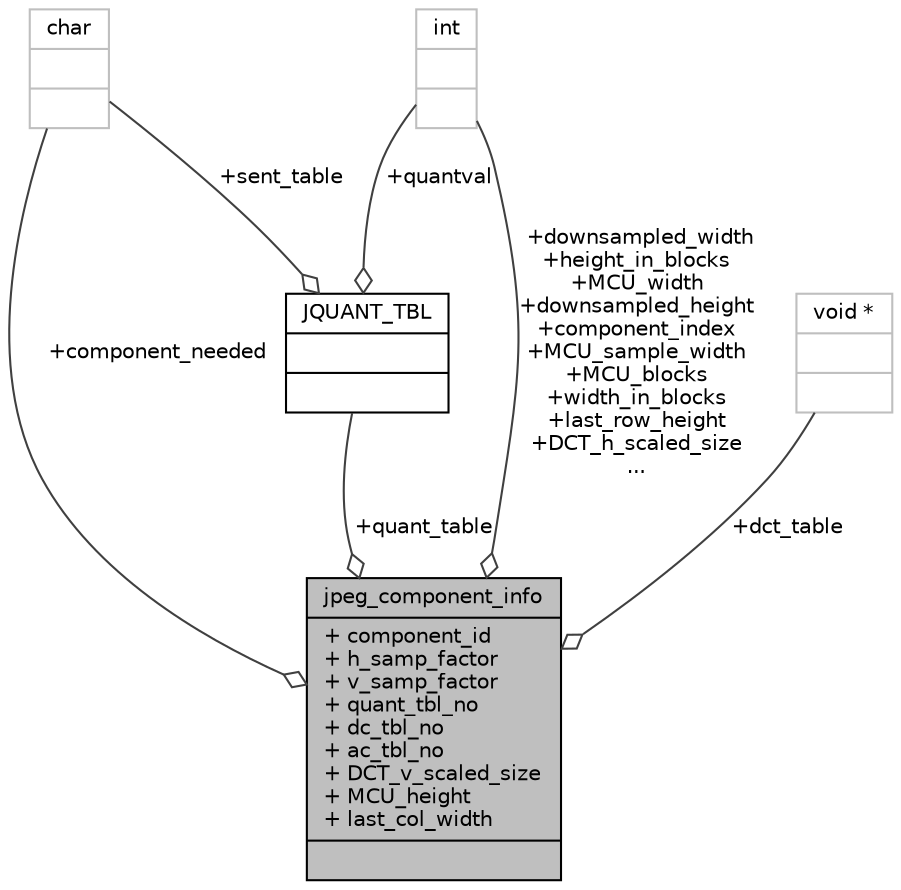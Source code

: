 digraph "jpeg_component_info"
{
 // LATEX_PDF_SIZE
  bgcolor="transparent";
  edge [fontname="Helvetica",fontsize="10",labelfontname="Helvetica",labelfontsize="10"];
  node [fontname="Helvetica",fontsize="10",shape=record];
  Node1 [label="{jpeg_component_info\n|+ component_id\l+ h_samp_factor\l+ v_samp_factor\l+ quant_tbl_no\l+ dc_tbl_no\l+ ac_tbl_no\l+ DCT_v_scaled_size\l+ MCU_height\l+ last_col_width\l|}",height=0.2,width=0.4,color="black", fillcolor="grey75", style="filled", fontcolor="black",tooltip=" "];
  Node2 -> Node1 [color="grey25",fontsize="10",style="solid",label=" +quant_table" ,arrowhead="odiamond"];
  Node2 [label="{JQUANT_TBL\n||}",height=0.2,width=0.4,color="black",URL="$structJQUANT__TBL.html",tooltip=" "];
  Node3 -> Node2 [color="grey25",fontsize="10",style="solid",label=" +sent_table" ,arrowhead="odiamond"];
  Node3 [label="{char\n||}",height=0.2,width=0.4,color="grey75",tooltip=" "];
  Node4 -> Node2 [color="grey25",fontsize="10",style="solid",label=" +quantval" ,arrowhead="odiamond"];
  Node4 [label="{int\n||}",height=0.2,width=0.4,color="grey75",tooltip=" "];
  Node3 -> Node1 [color="grey25",fontsize="10",style="solid",label=" +component_needed" ,arrowhead="odiamond"];
  Node4 -> Node1 [color="grey25",fontsize="10",style="solid",label=" +downsampled_width\n+height_in_blocks\n+MCU_width\n+downsampled_height\n+component_index\n+MCU_sample_width\n+MCU_blocks\n+width_in_blocks\n+last_row_height\n+DCT_h_scaled_size\n..." ,arrowhead="odiamond"];
  Node5 -> Node1 [color="grey25",fontsize="10",style="solid",label=" +dct_table" ,arrowhead="odiamond"];
  Node5 [label="{void *\n||}",height=0.2,width=0.4,color="grey75",tooltip=" "];
}
